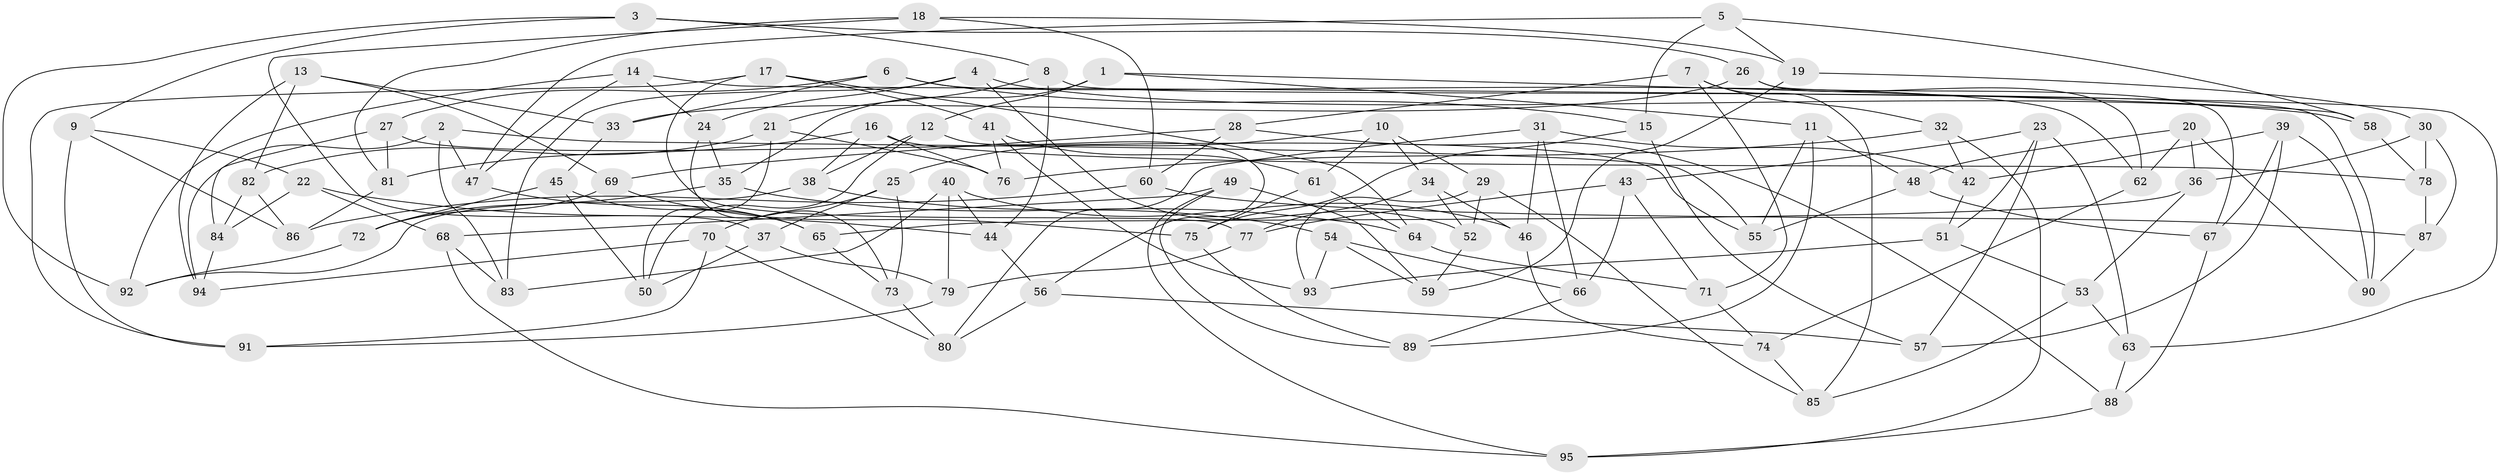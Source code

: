 // Generated by graph-tools (version 1.1) at 2025/03/03/09/25 03:03:11]
// undirected, 95 vertices, 190 edges
graph export_dot {
graph [start="1"]
  node [color=gray90,style=filled];
  1;
  2;
  3;
  4;
  5;
  6;
  7;
  8;
  9;
  10;
  11;
  12;
  13;
  14;
  15;
  16;
  17;
  18;
  19;
  20;
  21;
  22;
  23;
  24;
  25;
  26;
  27;
  28;
  29;
  30;
  31;
  32;
  33;
  34;
  35;
  36;
  37;
  38;
  39;
  40;
  41;
  42;
  43;
  44;
  45;
  46;
  47;
  48;
  49;
  50;
  51;
  52;
  53;
  54;
  55;
  56;
  57;
  58;
  59;
  60;
  61;
  62;
  63;
  64;
  65;
  66;
  67;
  68;
  69;
  70;
  71;
  72;
  73;
  74;
  75;
  76;
  77;
  78;
  79;
  80;
  81;
  82;
  83;
  84;
  85;
  86;
  87;
  88;
  89;
  90;
  91;
  92;
  93;
  94;
  95;
  1 -- 12;
  1 -- 11;
  1 -- 58;
  1 -- 35;
  2 -- 94;
  2 -- 83;
  2 -- 55;
  2 -- 47;
  3 -- 26;
  3 -- 8;
  3 -- 92;
  3 -- 9;
  4 -- 24;
  4 -- 58;
  4 -- 52;
  4 -- 83;
  5 -- 15;
  5 -- 58;
  5 -- 47;
  5 -- 19;
  6 -- 62;
  6 -- 33;
  6 -- 27;
  6 -- 15;
  7 -- 28;
  7 -- 71;
  7 -- 32;
  7 -- 85;
  8 -- 44;
  8 -- 90;
  8 -- 21;
  9 -- 22;
  9 -- 91;
  9 -- 86;
  10 -- 25;
  10 -- 29;
  10 -- 61;
  10 -- 34;
  11 -- 89;
  11 -- 55;
  11 -- 48;
  12 -- 38;
  12 -- 56;
  12 -- 50;
  13 -- 33;
  13 -- 94;
  13 -- 69;
  13 -- 82;
  14 -- 47;
  14 -- 63;
  14 -- 24;
  14 -- 92;
  15 -- 75;
  15 -- 57;
  16 -- 81;
  16 -- 78;
  16 -- 76;
  16 -- 38;
  17 -- 64;
  17 -- 91;
  17 -- 41;
  17 -- 77;
  18 -- 81;
  18 -- 19;
  18 -- 60;
  18 -- 37;
  19 -- 30;
  19 -- 59;
  20 -- 90;
  20 -- 36;
  20 -- 48;
  20 -- 62;
  21 -- 76;
  21 -- 82;
  21 -- 50;
  22 -- 68;
  22 -- 84;
  22 -- 44;
  23 -- 43;
  23 -- 51;
  23 -- 63;
  23 -- 57;
  24 -- 73;
  24 -- 35;
  25 -- 70;
  25 -- 37;
  25 -- 73;
  26 -- 62;
  26 -- 67;
  26 -- 33;
  27 -- 55;
  27 -- 81;
  27 -- 84;
  28 -- 69;
  28 -- 60;
  28 -- 88;
  29 -- 93;
  29 -- 85;
  29 -- 52;
  30 -- 78;
  30 -- 87;
  30 -- 36;
  31 -- 80;
  31 -- 66;
  31 -- 42;
  31 -- 46;
  32 -- 95;
  32 -- 76;
  32 -- 42;
  33 -- 45;
  34 -- 77;
  34 -- 52;
  34 -- 46;
  35 -- 64;
  35 -- 72;
  36 -- 53;
  36 -- 65;
  37 -- 79;
  37 -- 50;
  38 -- 92;
  38 -- 54;
  39 -- 90;
  39 -- 57;
  39 -- 42;
  39 -- 67;
  40 -- 79;
  40 -- 44;
  40 -- 83;
  40 -- 46;
  41 -- 76;
  41 -- 93;
  41 -- 61;
  42 -- 51;
  43 -- 77;
  43 -- 71;
  43 -- 66;
  44 -- 56;
  45 -- 65;
  45 -- 50;
  45 -- 72;
  46 -- 74;
  47 -- 65;
  48 -- 67;
  48 -- 55;
  49 -- 59;
  49 -- 89;
  49 -- 68;
  49 -- 95;
  51 -- 93;
  51 -- 53;
  52 -- 59;
  53 -- 63;
  53 -- 85;
  54 -- 59;
  54 -- 66;
  54 -- 93;
  56 -- 57;
  56 -- 80;
  58 -- 78;
  60 -- 87;
  60 -- 86;
  61 -- 75;
  61 -- 64;
  62 -- 74;
  63 -- 88;
  64 -- 71;
  65 -- 73;
  66 -- 89;
  67 -- 88;
  68 -- 83;
  68 -- 95;
  69 -- 72;
  69 -- 75;
  70 -- 94;
  70 -- 80;
  70 -- 91;
  71 -- 74;
  72 -- 92;
  73 -- 80;
  74 -- 85;
  75 -- 89;
  77 -- 79;
  78 -- 87;
  79 -- 91;
  81 -- 86;
  82 -- 86;
  82 -- 84;
  84 -- 94;
  87 -- 90;
  88 -- 95;
}
